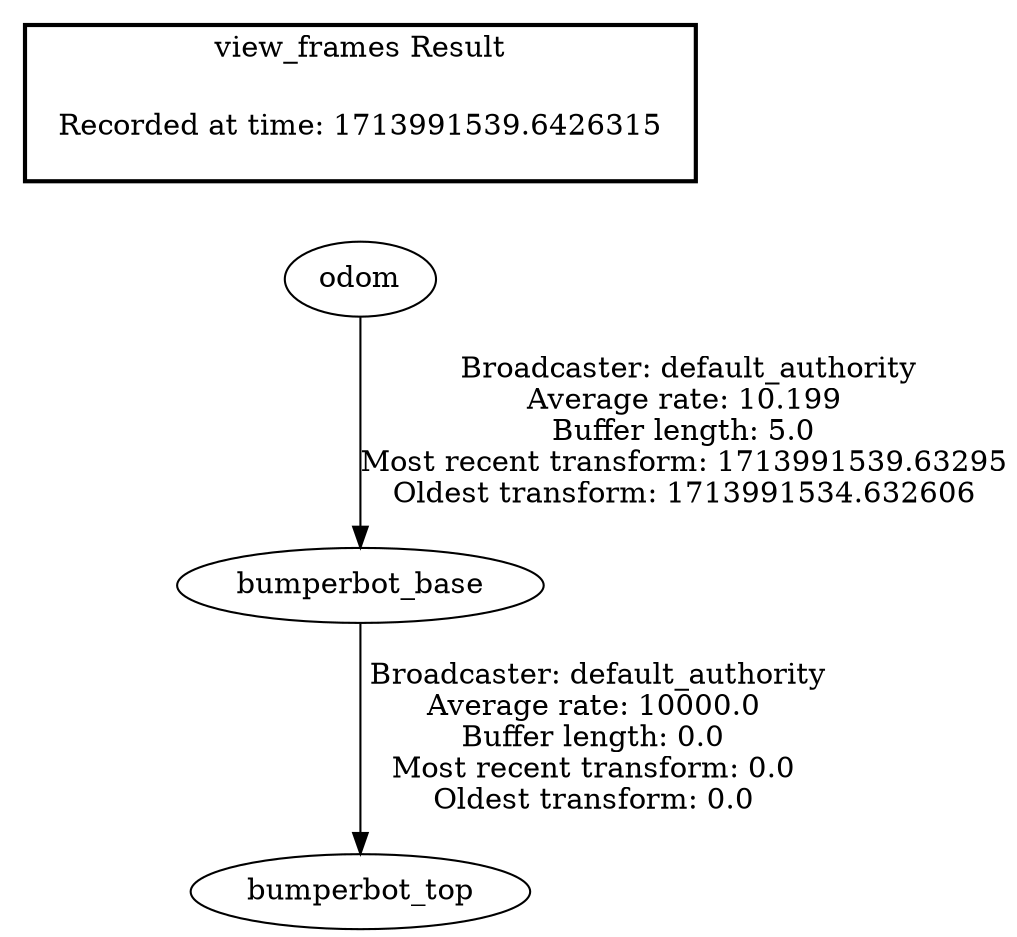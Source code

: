digraph G {
"bumperbot_base" -> "bumperbot_top"[label=" Broadcaster: default_authority\nAverage rate: 10000.0\nBuffer length: 0.0\nMost recent transform: 0.0\nOldest transform: 0.0\n"];
"odom" -> "bumperbot_base"[label=" Broadcaster: default_authority\nAverage rate: 10.199\nBuffer length: 5.0\nMost recent transform: 1713991539.63295\nOldest transform: 1713991534.632606\n"];
edge [style=invis];
 subgraph cluster_legend { style=bold; color=black; label ="view_frames Result";
"Recorded at time: 1713991539.6426315"[ shape=plaintext ] ;
}->"odom";
}
